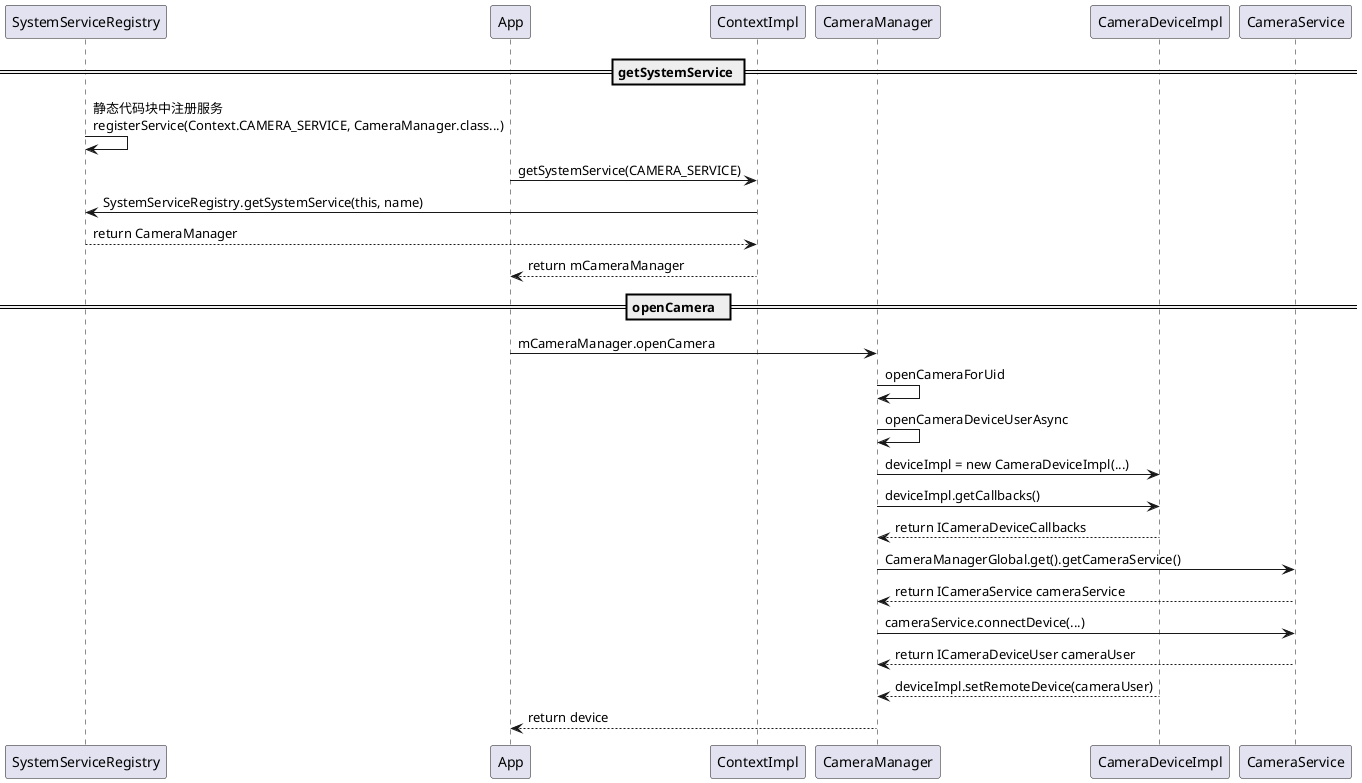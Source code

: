 @startuml

== getSystemService ==
SystemServiceRegistry -> SystemServiceRegistry: 静态代码块中注册服务\nregisterService(Context.CAMERA_SERVICE, CameraManager.class...)

App -> ContextImpl: getSystemService(CAMERA_SERVICE)
ContextImpl -> SystemServiceRegistry: SystemServiceRegistry.getSystemService(this, name)
ContextImpl <-- SystemServiceRegistry: return CameraManager
App <-- ContextImpl: return mCameraManager

== openCamera  ==
App -> CameraManager: mCameraManager.openCamera
CameraManager -> CameraManager: openCameraForUid
CameraManager -> CameraManager: openCameraDeviceUserAsync

CameraManager -> CameraDeviceImpl: deviceImpl = new CameraDeviceImpl(...)
CameraManager -> CameraDeviceImpl: deviceImpl.getCallbacks()
CameraManager <-- CameraDeviceImpl: return ICameraDeviceCallbacks
CameraManager -> CameraService: CameraManagerGlobal.get().getCameraService()
CameraManager <-- CameraService: return ICameraService cameraService
CameraManager -> CameraService: cameraService.connectDevice(...)
CameraManager <-- CameraService: return ICameraDeviceUser cameraUser
CameraManager <-- CameraDeviceImpl: deviceImpl.setRemoteDevice(cameraUser)
App <-- CameraManager: return device


@enduml